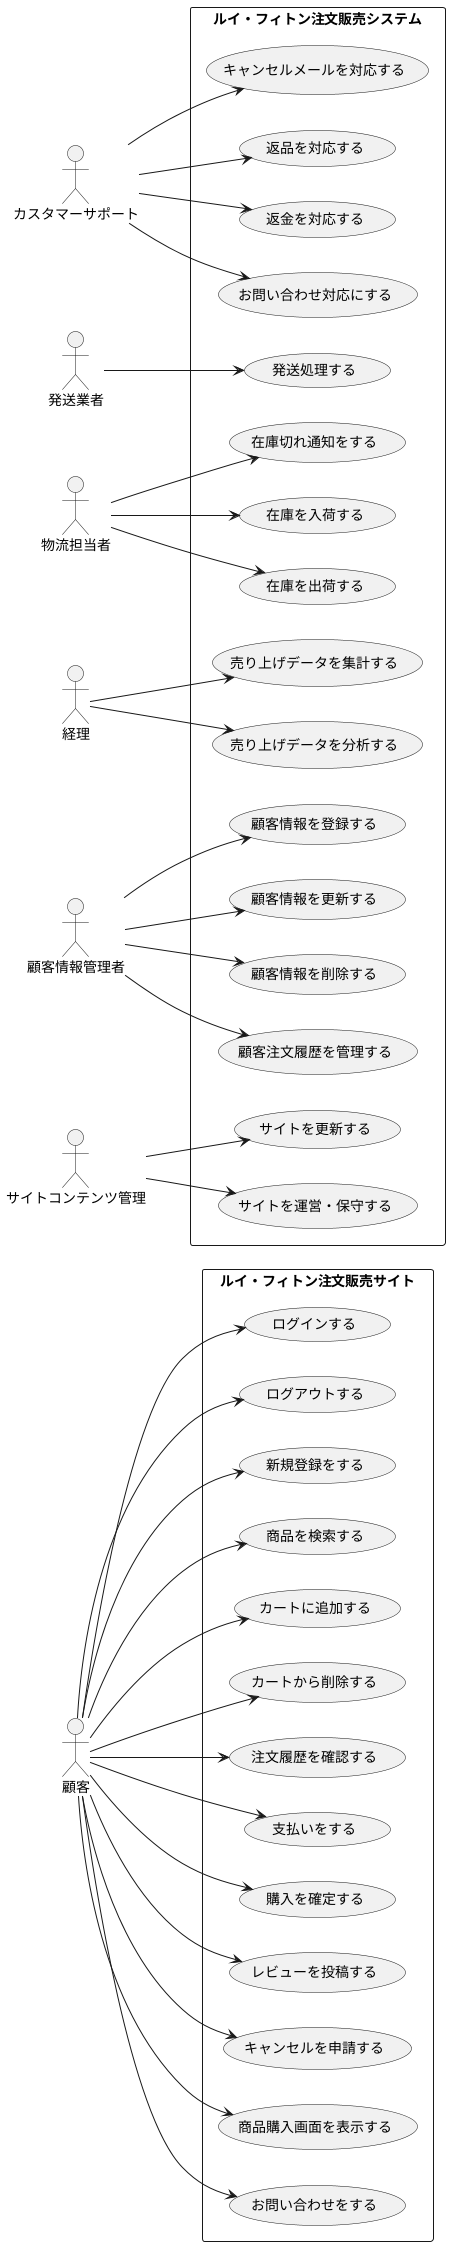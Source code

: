 @startuml
left to right direction

actor 顧客
actor カスタマーサポート
actor 発送業者
actor 物流担当者
actor 経理
actor 顧客情報管理者
actor サイトコンテンツ管理

rectangle "ルイ・フィトン注文販売システム" {

  ' --- 管理者 ---
  (発送処理する)

  (キャンセルメールを対応する)
  (返品を対応する)
  (返金を対応する)
  (お問い合わせ対応にする)

  (在庫を入荷する)
  (在庫を出荷する)
  (在庫切れ通知をする)

  (売り上げデータを集計する)
  (売り上げデータを分析する)

  '--- 顧客情報管理者 ---
  (顧客情報を登録する)
  (顧客情報を更新する)
  (顧客情報を削除する)
  (顧客注文履歴を管理する)

  (サイトを更新する)
  (サイトを運営・保守する)

}


rectangle "ルイ・フィトン注文販売サイト" {
    ' --- 顧客 ---
  (ログインする)
  (ログアウトする)
  (新規登録をする)
  (商品を検索する)
  (カートに追加する)
  (カートから削除する)
  (注文履歴を確認する)
  (支払いをする)
  (購入を確定する)
  (レビューを投稿する)
  (キャンセルを申請する)
  (商品購入画面を表示する)
  (お問い合わせをする)
}


' 顧客の動き
顧客 --> (ログインする)
顧客 --> (ログアウトする)
顧客 --> (商品を検索する)
顧客 --> (カートに追加する)
顧客 --> (カートから削除する)
顧客 --> (注文履歴を確認する)
顧客 --> (新規登録をする)
顧客 --> (支払いをする)
顧客 --> (購入を確定する)
顧客 --> (レビューを投稿する)
顧客 --> (キャンセルを申請する)
顧客 --> (商品購入画面を表示する)
顧客 --> (お問い合わせをする)

' 管理者などの動き
物流担当者 --> (在庫を入荷する)
物流担当者 --> (在庫を出荷する)
物流担当者 --> (在庫切れ通知をする)

経理 --> (売り上げデータを集計する)
経理--> (売り上げデータを分析する)

'発送業者とカスタマーサポートの追加
発送業者 --> (発送処理する)

カスタマーサポート --> (キャンセルメールを対応する)
カスタマーサポート --> (返品を対応する)
カスタマーサポート --> (返金を対応する)
カスタマーサポート --> (お問い合わせ対応にする)

顧客情報管理者 --> (顧客情報を登録する)
顧客情報管理者 --> (顧客情報を更新する)
顧客情報管理者 --> (顧客情報を削除する)
顧客情報管理者 --> (顧客注文履歴を管理する)

サイトコンテンツ管理 --> (サイトを更新する)
サイトコンテンツ管理 --> (サイトを運営・保守する)

@enduml
